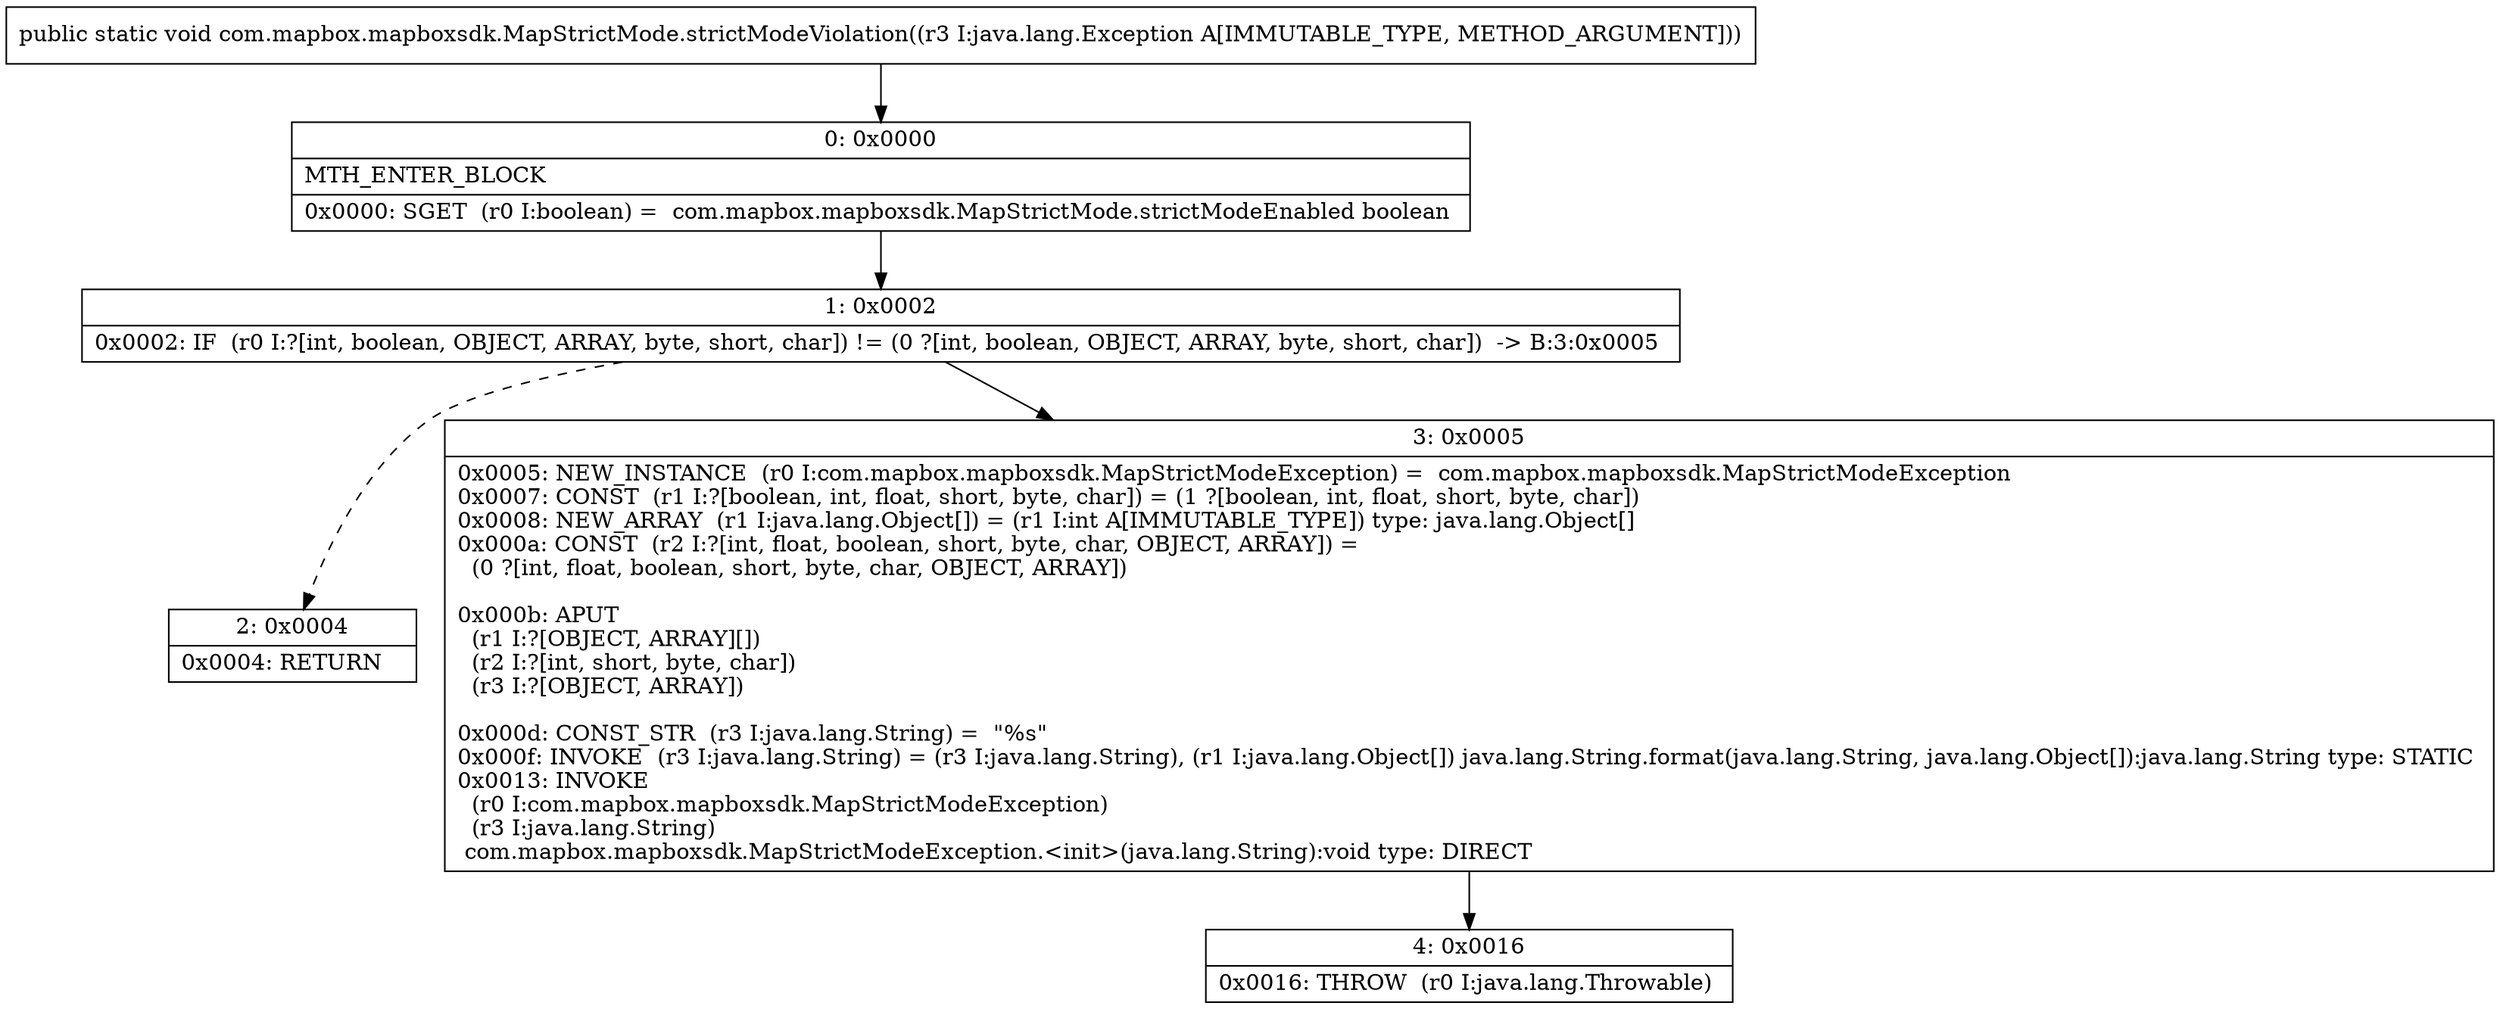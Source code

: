 digraph "CFG forcom.mapbox.mapboxsdk.MapStrictMode.strictModeViolation(Ljava\/lang\/Exception;)V" {
Node_0 [shape=record,label="{0\:\ 0x0000|MTH_ENTER_BLOCK\l|0x0000: SGET  (r0 I:boolean) =  com.mapbox.mapboxsdk.MapStrictMode.strictModeEnabled boolean \l}"];
Node_1 [shape=record,label="{1\:\ 0x0002|0x0002: IF  (r0 I:?[int, boolean, OBJECT, ARRAY, byte, short, char]) != (0 ?[int, boolean, OBJECT, ARRAY, byte, short, char])  \-\> B:3:0x0005 \l}"];
Node_2 [shape=record,label="{2\:\ 0x0004|0x0004: RETURN   \l}"];
Node_3 [shape=record,label="{3\:\ 0x0005|0x0005: NEW_INSTANCE  (r0 I:com.mapbox.mapboxsdk.MapStrictModeException) =  com.mapbox.mapboxsdk.MapStrictModeException \l0x0007: CONST  (r1 I:?[boolean, int, float, short, byte, char]) = (1 ?[boolean, int, float, short, byte, char]) \l0x0008: NEW_ARRAY  (r1 I:java.lang.Object[]) = (r1 I:int A[IMMUTABLE_TYPE]) type: java.lang.Object[] \l0x000a: CONST  (r2 I:?[int, float, boolean, short, byte, char, OBJECT, ARRAY]) = \l  (0 ?[int, float, boolean, short, byte, char, OBJECT, ARRAY])\l \l0x000b: APUT  \l  (r1 I:?[OBJECT, ARRAY][])\l  (r2 I:?[int, short, byte, char])\l  (r3 I:?[OBJECT, ARRAY])\l \l0x000d: CONST_STR  (r3 I:java.lang.String) =  \"%s\" \l0x000f: INVOKE  (r3 I:java.lang.String) = (r3 I:java.lang.String), (r1 I:java.lang.Object[]) java.lang.String.format(java.lang.String, java.lang.Object[]):java.lang.String type: STATIC \l0x0013: INVOKE  \l  (r0 I:com.mapbox.mapboxsdk.MapStrictModeException)\l  (r3 I:java.lang.String)\l com.mapbox.mapboxsdk.MapStrictModeException.\<init\>(java.lang.String):void type: DIRECT \l}"];
Node_4 [shape=record,label="{4\:\ 0x0016|0x0016: THROW  (r0 I:java.lang.Throwable) \l}"];
MethodNode[shape=record,label="{public static void com.mapbox.mapboxsdk.MapStrictMode.strictModeViolation((r3 I:java.lang.Exception A[IMMUTABLE_TYPE, METHOD_ARGUMENT])) }"];
MethodNode -> Node_0;
Node_0 -> Node_1;
Node_1 -> Node_2[style=dashed];
Node_1 -> Node_3;
Node_3 -> Node_4;
}

